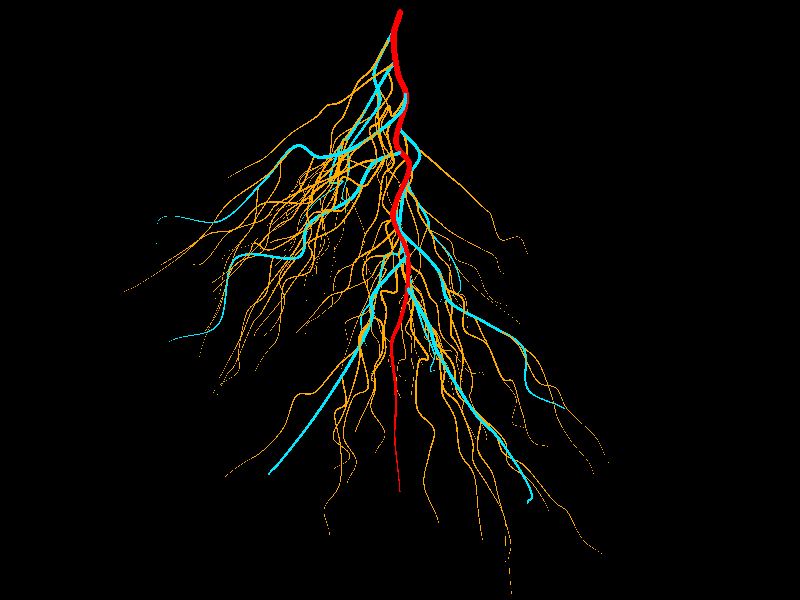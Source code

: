 // Persistence of Vision Ray Tracer Scene Description File

#version 3.5; // current version is 3.8

/* 
Information on Pov-Ray:
 
My personal introduction into Pov-Ray was the excellent book "3D-Welten, professionelle Animationen und fotorealistische Grafiken mit Raytracing" from 
Toni Lama by Carl Hanser Verlag München Wien, 2004. Apart of that I recommend the Pov-Ray-homepage (http://www.povray.org).

Further information on Pov-Ray can be found at https://sus.ziti.uni-heidelberg.de/Lehre/WS2021_Tools/POVRAY/POVRAY_PeterFischer.pdf,  
https://wiki.povray.org/content/Main_Page, https://de.wikibooks.org/wiki/Raytracing_mit_POV-Ray or, in german language, here: https://www.f-lohmueller.de/pov_tut/pov__ger.htm
*/ 
 
/*
---------------------------------------------------Modeling approach---------------------------------------------- 
Besides stepwise formation of branched structures, there is also another possibility, which is particularly useful for root systems with main and lateral roots: modeling 
root systems in the sequence of decreasing order of lateral roots. This approach starts by modeling the main root. From here several first order laterals are emerging, which are
modeled in a second step. These first order laterals give rise to second order laterals, which can be modeled in a third step. This example stops here for sake of simplicity, 
but the approach could continue to higher order of laterals. 

Technically I am using splines in first step for defining the "paths" of the roots. UJsing these splines has the big advantage that it's possible to easily address any point on the splines 
at any time. In a second step spheres are positioned on the points defined by the splines. These spheres are then combined into 
blobs. 

*/
//-----------------------------------Scene settings (Camera, light, background)-------------------------------------------------

global_settings {
    assumed_gamma 1.0
    max_trace_level 5
}

/*
background { 
    color rgb <1, 1, 1> 
}
*/



// focal blur camera
#declare BlurKamera = camera {
  location  <21, 0.1, 0>
look_at   <0, 0,  0>
  right     x*image_width/image_height
  aperture 0.1           // [0...N] larger is narrower depth of field (blurrier)
  blur_samples 10        // number of rays per pixel for sampling
  focal_point <15, 0,  0>    // point that is in focus <X,Y,Z>
  confidence 0.95           // [0...<1] when to move on while sampling (smaller is less accurate)
  variance 1/200            // [0...1] how precise to calculate (smaller is more accurate)
}



#declare Hauptkamerax = camera {
  location  <25, -12, 0>
look_at   <0, -12,  0>
rotate <0, 0, 0>}  



camera {Hauptkamerax}





// create a regular point light source
light_source {
  0*x                  // light's position (translated below)
  color rgb <1,1,1>    // light's color
  translate <100, 50, -100>
}
light_source {
  0*x                  // light's position (translated below)
  color rgb <1,1,1>    // light's color
  translate <00, 10, -30>
}
light_source {
  0*x                  // light's position (translated below)
  color rgb <1,1,1>    // light's color
  translate <100, 50, 100>
}
light_source {
  0*x                  // light's position (translated below)
  color rgb <1,1,1>    // light's color
  translate <0, 20, 20>
} 



//-----------------------------------Objects--------------------------------
#declare chance1 = seed (7); 

//------------------------------------------------------------The main root---------------------------------------------------------

#declare TickerMax = 15; //Number of nodes for the root
#declare Var = 0.8;   //Variability of node positions
#declare Start = <0, 0, 0>; //Start and ...
#declare PEnd = <0, -18, 0>; //... end of the main root
 
#declare MainSpline = spline {                                                                   //Defining the spline: The spline runs from Start to End with 8 intermediate points with the given variance..  
    cubic_spline
   -2, <0, 2, 0>, // control point
   -1, <0, 1, 0>,// control point

    #declare tickerx = 0;
    tickerx, <0, 0, 0>, //Start, without variability

    #declare tickerx = 1;//Initiation of loop
    #while (tickerx < TickerMax)

        tickerx, Start + tickerx/(TickerMax - 1)*(PEnd - Start) + <Var*(rand(chance1)-0.5), Var*(rand(chance1)-0.5), Var*(rand(chance1)-0.5)>, //Variable term

    #declare tickerx =  tickerx + 1; 
    #end
   
    TickerMax , PEnd + <0, -2, 0>, // control point
    TickerMax + 1,  PEnd + <0, -4, 0>, // control point
} 



blob {
    threshold 0.6                                                                                //Showing the spline: The positions defined by the spline are occupied by spheres which are incorporated into a blob
    #declare ticker = 0; 
    #while (ticker < TickerMax) 

    sphere { 
        <0,0,0>, 0.15 - 0.0005*ticker*ticker, 1
        scale<1,1,1>  
        rotate<0,0,0>  
        translate MainSpline (ticker)                                                            //This addresses all points on the spline (from MainSpline (0) to MainSpline (TickerMax) with a distance of 0.01 between individual points. 
    }  // end of sphere ----------------------------------- 

    #declare ticker =  ticker + 0.01; 
    #end  
    texture { 
        pigment { 
            color rgb <255/255,0/255,0/255> 
        }
        finish  { 
            specular 0.2  
        } 
    } // end of texture
}


//-------------------------------------------------------------------------------
                                                          

//----------------------------------------------------------------------------First order Lateral roots-------------------------------------------------------

//Initialize splines 9 Splines are initiated by declaring them and adding one first element. This first element is only a control point, which will not be displayed, but which will have an impact on 
//the slope of the start of the spline. I have chosen a point close to the start of the main root for this first control point.    

#declare Lateral00 = spline {
    cubic_spline
    -2, MainSpline (0.3), // control point
}; 

#declare Lateral01 = spline {
    cubic_spline
    -2, MainSpline (0.3), // control point
}; 
#declare Lateral02 = spline {
    cubic_spline
    -2, MainSpline (0.3), // control point
}; 
#declare Lateral03 = spline {
    cubic_spline
    -2, MainSpline (0.3), // control point
}; 
#declare Lateral04 = spline {
    cubic_spline
    -2, MainSpline (0.3), // control point
}; 
#declare Lateral05 = spline {   
    cubic_spline
    -2, MainSpline (0.3), // control point
}; 
#declare Lateral06 = spline {   
    cubic_spline
    -2, MainSpline (0.3), // control point
}; 
#declare Lateral07 = spline {
    cubic_spline
    -2, MainSpline (0.3), // control point
}; 
#declare Lateral08 = spline {   
    cubic_spline
    -2, MainSpline (0.3), // control point
}; 
#declare Lateral09 = spline {   
    cubic_spline
    -2, MainSpline (0.3), // control point
}; 
                     
                        

//Gather spline's names in an array
#declare FirstOrder = array [10] {
    Lateral00, Lateral01, Lateral02, Lateral03, Lateral04,Lateral05, Lateral06, Lateral07, Lateral08, Lateral09
}; 


//Loop for defining all first order lateral splines: The elements are added to all splines initiated above. They all start at a given location on the main root (MainSpline(Start), with Start 
//obtaining increasingly higher values. (I.e. they start increasingly further down the main root.) And they end at a certain distance from the main root, distributed over a random angle around 
//it and at a similar y-value. There number of nodes is decreasing along the main root's axis. I.e. laterals close to the soil surface are rather long with many nodes, while laterals further down be
//come shorter with less nodes. 

#declare ticker2 = 0 ; 
#while (ticker2 < 10) 

    #declare Start =  0.8 + 0.9*ticker2 + 0.5*(rand(chance1)-0.5) ; //Start on the main root
    #declare PEnd = MainSpline(Start) + <10-0.6*ticker2, -5.8-0.1*ticker2, 0>;//End point of roots 
    #declare PEnd = vrotate (PEnd, <0, 360*rand(chance1), 0>); 
    #declare TickerMax = 8;   
    #declare TickerMaxMod = TickerMax-0.3*ticker2; //Number of nodes per spline
    #declare Varb = 1.5-0.05*ticker2;  //Variability of splines

    #declare FirstOrder [ticker2]  = spline {
        cubic_spline
        -2, MainSpline (Start - 0.6), // control point
        -1, MainSpline (Start - 0.3),// control point

        #declare tickerx = 0;
 
        tickerx, MainSpline (Start), 

        #declare tickerx = 1;

        #while (tickerx < TickerMaxMod)

            tickerx, MainSpline (Start) + tickerx/(TickerMaxMod - 1)*(PEnd - MainSpline (Start)) + <Varb*(rand(chance1)-0.5), Varb*(rand(chance1)-0.5), Varb*(rand(chance1)-0.5)>, //Variability

        #declare tickerx =  tickerx + 1; 
        #end
   
        TickerMaxMod , MainSpline (Start) + 1.2*(PEnd - MainSpline (Start)), // control point
        TickerMaxMod + 1,  MainSpline (Start) + 1.4*(PEnd - MainSpline (Start)), // control point
    }

    //Extracting the current spline's name
    #declare AbleseArray = FirstOrder [ticker2]; 

    blob {                                                            //Spheres (forming blobs) are placed at the places defined by each of the lateral splines. 
        threshold 0.6
        #declare ticker = 0; 
        #while (ticker < TickerMaxMod) 

            sphere { 
                <0,0,0>, 0.09  - 0.0016*ticker*ticker, 1
                

                scale<1,1,1>  rotate<0,0,0>  translate AbleseArray (ticker)
            }// end of sphere ----------------------------------- 

        #declare ticker =  ticker + 0.005; 
        #end  
        texture { 
            pigment{ 
                color rgb <0/255, 208/255, 255/255>
            }
            finish { 
                specular 0.2 reflection 0.00
            }
        } // end of texture
    }

#declare ticker2 = ticker2 + 1; 
#end  

//--------------------------------------Second order lateral roots-----------------------------------------------

//For each of the first order laterals several second order laterals are defined. 

//Initialize splines 

#declare ticker3 = 0;                                                     //This first loops works for all first order lateral roots
#while (ticker3<10)

    #declare ParentSpline = FirstOrder [ticker3];                         //The name of the current first order lateral is extracted from the array. 

  

    #declare Second00 = spline {                                          //These are the names of the second order laterals. These splines will be overwritten in the next loop. So possible third order laterals would have to be defined within this loop. 
        cubic_spline
        -2, ParentSpline (0.3), // control point
    }; 

    #declare Second01 = spline {
        cubic_spline
        -2, ParentSpline (0.3), // control point
    }; 

    #declare Second02 = spline {   
        cubic_spline
        -2, ParentSpline (0.3), // control point
    }; 

    #declare Second03 = spline {
        cubic_spline
        -2, ParentSpline (0.3), // control point
    }; 

    #declare Second04 = spline {
        cubic_spline
        -2, ParentSpline (0.3), // control point
    }; 

    #declare Second05 = spline {
        cubic_spline
        -2, ParentSpline (0.3), // control point
    }; 

    #declare Second06 = spline {
        cubic_spline
        -2, ParentSpline (0.3), // control point
    }; 

    #declare Second07 = spline {
        cubic_spline
        -2, ParentSpline (0.3), // control point
    }; 

    #declare Second08 = spline {
        cubic_spline
        -2, ParentSpline (0.3), // control point
    }; 

    #declare Second09 = spline {
        cubic_spline
        -2, ParentSpline (0.3), // control point
    }; 



    //Gather spline's names in an array
    #declare SecondOrder = array [10] {
        Second00, Second01, Second02, Second03, Second04,Second05, Second06, Second07, Second08, Second09
    }; 

    #declare ticker2 = 0 ;  //Loop of all second order laterals for one first order lateral
    #while (ticker2 < 10-0.5*ticker3) //Number of second order laterals, slowly decreasing

        #declare Axis = ParentSpline (3) - ParentSpline (0);//Axis of the parent root 
        #declare Start =  0.3 + 0.6*ticker2 + 0.3*(rand(chance1)-0.5);                                         //Start and end point of the second order lateral
        #declare PEnd = ParentSpline(Start) + <0, 3.5, 0> + (1.9-0.07*ticker2)*Axis; 
        #declare PEnd = vaxis_rotate (PEnd, ParentSpline(Start) + Axis, 60 + 240 *(rand(chance1))); 
        #declare TickerMax = 8;  
        #declare TickerMaxMod = TickerMax-0.4*ticker2; //Number of nodes per spline
        #declare Varb = 0.8-0.03*ticker2;

        #declare SecondOrder [ticker2]  =  //Each loop defines another spline  

        spline {                                                                                                //The positions for the spline
            cubic_spline
            -2, ParentSpline (Start - 0.6), // control point
            -1, ParentSpline (Start - 0.3),// control point
            #declare tickerx = 0;
            tickerx, ParentSpline (Start), //Start on the parent root (no variability) 
            #declare tickerx = 1;
            #while (tickerx < TickerMaxMod)
                tickerx, ParentSpline (Start) + tickerx/(TickerMaxMod - 1)*(PEnd - ParentSpline (Start)) + <Varb*(rand(chance1)-0.5), Varb*(rand(chance1)-0.5), Varb*(rand(chance1)-0.5)>, //Variabilty
            #declare tickerx =  tickerx + 1; 
            #end
            TickerMaxMod , ParentSpline (Start) + 1.2*(PEnd - ParentSpline (Start)), // control point
            TickerMaxMod + 1,  ParentSpline (Start) + 1.4*(PEnd - ParentSpline (Start)), // control point
        }
        //Extracting the current spline's name
        #declare AbleseArray = SecondOrder [ticker2]; 

        blob {
            threshold 0.6                                                                                       //and here comes the blob from spheres put on the spline's positions
            #declare ticker = 0; 
            #while (ticker < TickerMaxMod) 
                sphere { 
                    <0,0,0>, 0.06 - 0.004*ticker2 - 0.005*ticker, 1
                    scale<1,1,1>  rotate<0,0,0>  translate AbleseArray (ticker)
                }  // end of sphere ----------------------------------- 


            #declare ticker =  ticker + 0.005; 
            #end  
            texture { 
                pigment { 
                    color rgb <255/255,102/255,0/255> 
                }
                finish  { 
                    specular 0.2  
                } 
            } // end of texture
        }

    #declare ticker2 = ticker2 + 1; 
    #end   

#declare ticker3 = ticker3 + 1; 
#end 






